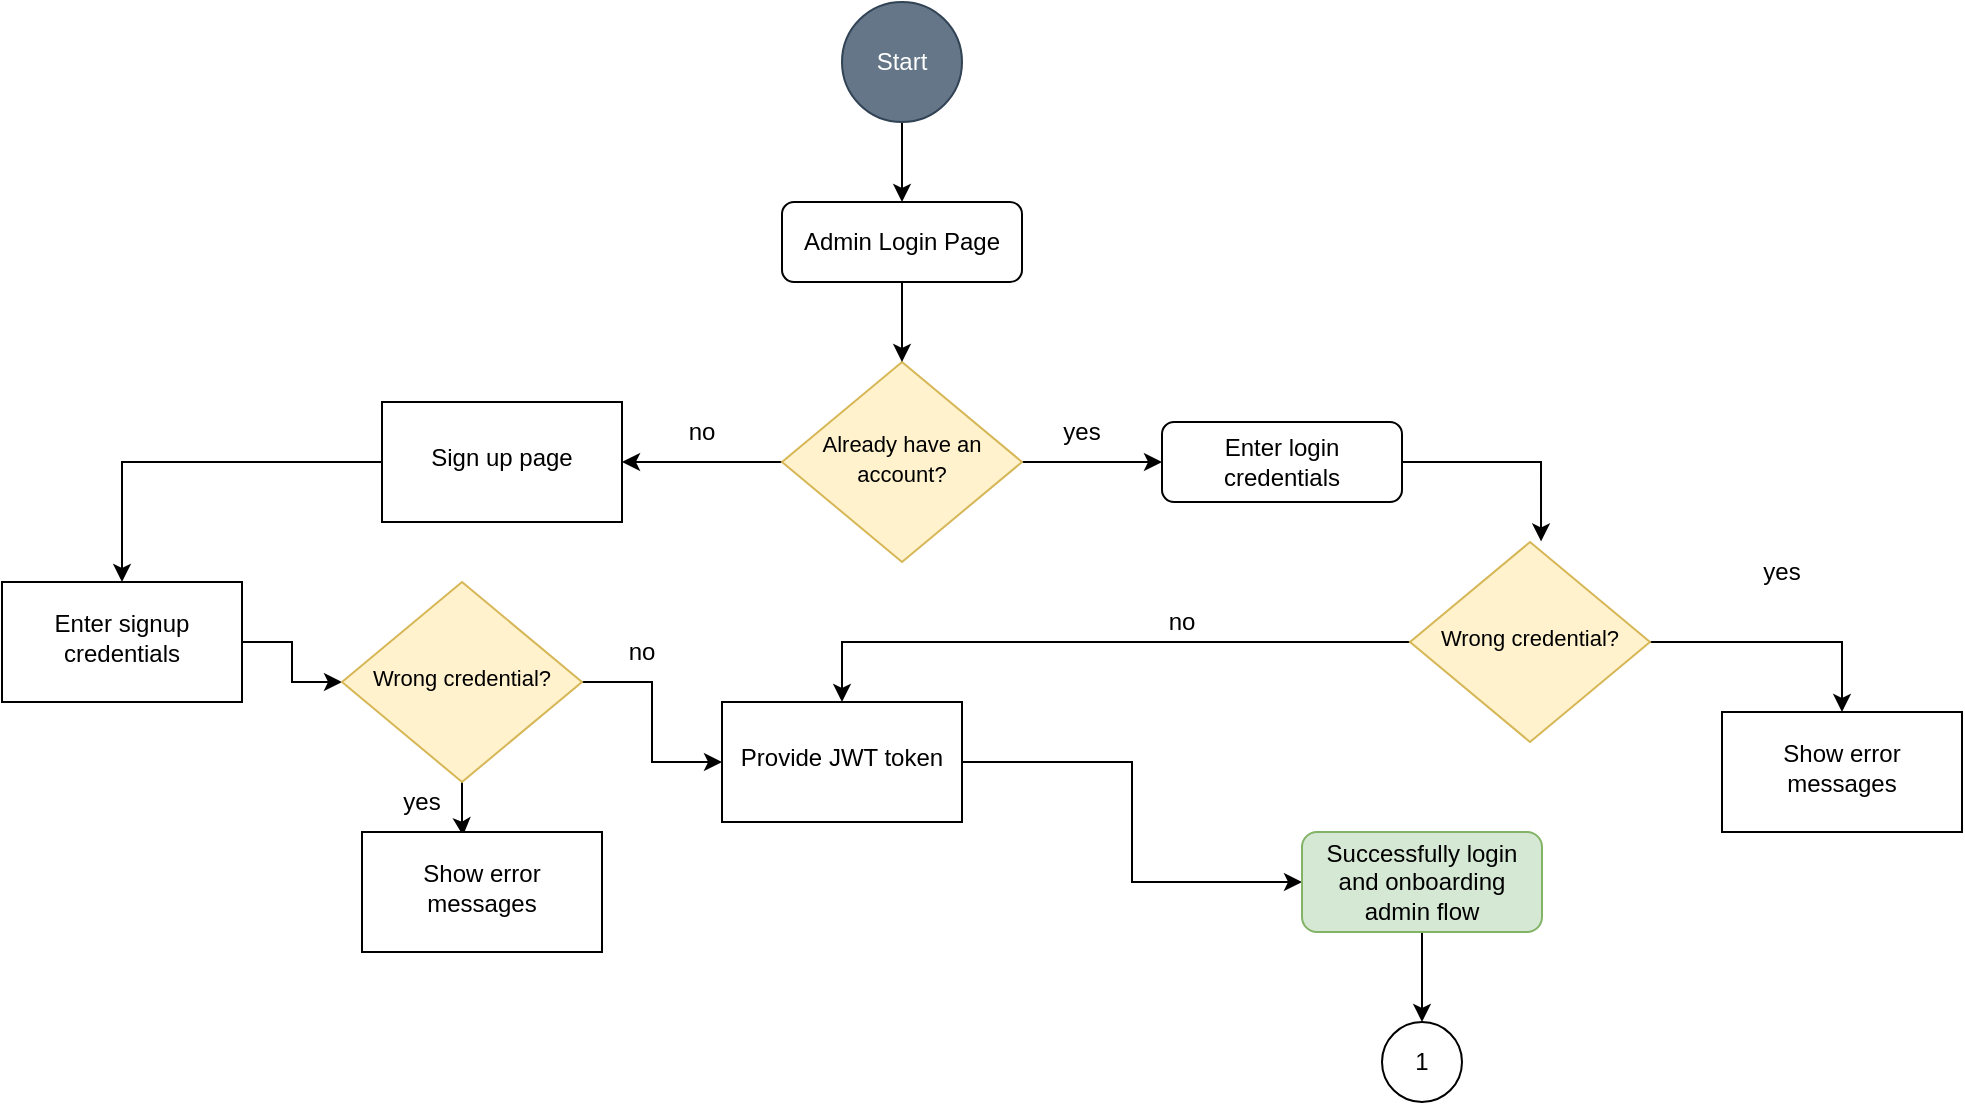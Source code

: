 <mxfile version="21.0.8" type="github">
  <diagram id="C5RBs43oDa-KdzZeNtuy" name="Page-1">
    <mxGraphModel dx="3304" dy="695" grid="1" gridSize="10" guides="1" tooltips="1" connect="1" arrows="1" fold="1" page="1" pageScale="1" pageWidth="2000" pageHeight="2000" math="0" shadow="0">
      <root>
        <mxCell id="WIyWlLk6GJQsqaUBKTNV-0" />
        <mxCell id="WIyWlLk6GJQsqaUBKTNV-1" parent="WIyWlLk6GJQsqaUBKTNV-0" />
        <mxCell id="BaSXGq73hNiP6_gF0Rg8-71" value="" style="edgeStyle=orthogonalEdgeStyle;rounded=0;orthogonalLoop=1;jettySize=auto;html=1;" edge="1" parent="WIyWlLk6GJQsqaUBKTNV-1" source="WIyWlLk6GJQsqaUBKTNV-6" target="BaSXGq73hNiP6_gF0Rg8-70">
          <mxGeometry relative="1" as="geometry" />
        </mxCell>
        <mxCell id="BaSXGq73hNiP6_gF0Rg8-97" style="edgeStyle=orthogonalEdgeStyle;rounded=0;orthogonalLoop=1;jettySize=auto;html=1;entryX=0;entryY=0.5;entryDx=0;entryDy=0;" edge="1" parent="WIyWlLk6GJQsqaUBKTNV-1" source="WIyWlLk6GJQsqaUBKTNV-6" target="BaSXGq73hNiP6_gF0Rg8-68">
          <mxGeometry relative="1" as="geometry" />
        </mxCell>
        <mxCell id="WIyWlLk6GJQsqaUBKTNV-6" value="&lt;font style=&quot;font-size: 11px;&quot;&gt;Already have an account?&lt;/font&gt;" style="rhombus;whiteSpace=wrap;html=1;shadow=0;fontFamily=Helvetica;fontSize=12;align=center;strokeWidth=1;spacing=6;spacingTop=-4;fillColor=#fff2cc;strokeColor=#d6b656;" parent="WIyWlLk6GJQsqaUBKTNV-1" vertex="1">
          <mxGeometry x="160" y="230" width="120" height="100" as="geometry" />
        </mxCell>
        <mxCell id="BaSXGq73hNiP6_gF0Rg8-75" style="edgeStyle=orthogonalEdgeStyle;rounded=0;orthogonalLoop=1;jettySize=auto;html=1;entryX=0.5;entryY=0;entryDx=0;entryDy=0;" edge="1" parent="WIyWlLk6GJQsqaUBKTNV-1" source="WIyWlLk6GJQsqaUBKTNV-7" target="WIyWlLk6GJQsqaUBKTNV-6">
          <mxGeometry relative="1" as="geometry" />
        </mxCell>
        <mxCell id="WIyWlLk6GJQsqaUBKTNV-7" value="Admin Login Page" style="rounded=1;whiteSpace=wrap;html=1;fontSize=12;glass=0;strokeWidth=1;shadow=0;" parent="WIyWlLk6GJQsqaUBKTNV-1" vertex="1">
          <mxGeometry x="160" y="150" width="120" height="40" as="geometry" />
        </mxCell>
        <mxCell id="BaSXGq73hNiP6_gF0Rg8-98" style="edgeStyle=orthogonalEdgeStyle;rounded=0;orthogonalLoop=1;jettySize=auto;html=1;entryX=0.546;entryY=-0.003;entryDx=0;entryDy=0;entryPerimeter=0;" edge="1" parent="WIyWlLk6GJQsqaUBKTNV-1" source="BaSXGq73hNiP6_gF0Rg8-68" target="BaSXGq73hNiP6_gF0Rg8-96">
          <mxGeometry relative="1" as="geometry" />
        </mxCell>
        <mxCell id="BaSXGq73hNiP6_gF0Rg8-68" value="Enter login credentials" style="rounded=1;whiteSpace=wrap;html=1;fontSize=12;glass=0;strokeWidth=1;shadow=0;" vertex="1" parent="WIyWlLk6GJQsqaUBKTNV-1">
          <mxGeometry x="350" y="260" width="120" height="40" as="geometry" />
        </mxCell>
        <mxCell id="BaSXGq73hNiP6_gF0Rg8-78" value="" style="edgeStyle=orthogonalEdgeStyle;rounded=0;orthogonalLoop=1;jettySize=auto;html=1;" edge="1" parent="WIyWlLk6GJQsqaUBKTNV-1" source="BaSXGq73hNiP6_gF0Rg8-70" target="BaSXGq73hNiP6_gF0Rg8-77">
          <mxGeometry relative="1" as="geometry" />
        </mxCell>
        <mxCell id="BaSXGq73hNiP6_gF0Rg8-70" value="Sign up page" style="whiteSpace=wrap;html=1;shadow=0;strokeWidth=1;spacing=6;spacingTop=-4;" vertex="1" parent="WIyWlLk6GJQsqaUBKTNV-1">
          <mxGeometry x="-40" y="250" width="120" height="60" as="geometry" />
        </mxCell>
        <mxCell id="BaSXGq73hNiP6_gF0Rg8-73" value="no" style="text;strokeColor=none;align=center;fillColor=none;html=1;verticalAlign=middle;whiteSpace=wrap;rounded=0;" vertex="1" parent="WIyWlLk6GJQsqaUBKTNV-1">
          <mxGeometry x="90" y="250" width="60" height="30" as="geometry" />
        </mxCell>
        <mxCell id="BaSXGq73hNiP6_gF0Rg8-92" style="edgeStyle=orthogonalEdgeStyle;rounded=0;orthogonalLoop=1;jettySize=auto;html=1;" edge="1" parent="WIyWlLk6GJQsqaUBKTNV-1" source="BaSXGq73hNiP6_gF0Rg8-77" target="BaSXGq73hNiP6_gF0Rg8-91">
          <mxGeometry relative="1" as="geometry" />
        </mxCell>
        <mxCell id="BaSXGq73hNiP6_gF0Rg8-77" value="Enter signup credentials" style="whiteSpace=wrap;html=1;shadow=0;strokeWidth=1;spacing=6;spacingTop=-4;" vertex="1" parent="WIyWlLk6GJQsqaUBKTNV-1">
          <mxGeometry x="-230" y="340" width="120" height="60" as="geometry" />
        </mxCell>
        <mxCell id="BaSXGq73hNiP6_gF0Rg8-87" style="edgeStyle=orthogonalEdgeStyle;rounded=0;orthogonalLoop=1;jettySize=auto;html=1;entryX=0;entryY=0.5;entryDx=0;entryDy=0;" edge="1" parent="WIyWlLk6GJQsqaUBKTNV-1" source="BaSXGq73hNiP6_gF0Rg8-79" target="BaSXGq73hNiP6_gF0Rg8-88">
          <mxGeometry relative="1" as="geometry">
            <mxPoint x="360" y="360.0" as="targetPoint" />
          </mxGeometry>
        </mxCell>
        <mxCell id="BaSXGq73hNiP6_gF0Rg8-79" value="Provide JWT token" style="whiteSpace=wrap;html=1;shadow=0;strokeWidth=1;spacing=6;spacingTop=-4;" vertex="1" parent="WIyWlLk6GJQsqaUBKTNV-1">
          <mxGeometry x="130" y="400" width="120" height="60" as="geometry" />
        </mxCell>
        <mxCell id="BaSXGq73hNiP6_gF0Rg8-81" value="Show error messages" style="whiteSpace=wrap;html=1;shadow=0;strokeWidth=1;spacing=6;spacingTop=-4;" vertex="1" parent="WIyWlLk6GJQsqaUBKTNV-1">
          <mxGeometry x="630" y="405" width="120" height="60" as="geometry" />
        </mxCell>
        <mxCell id="BaSXGq73hNiP6_gF0Rg8-83" value="yes" style="text;strokeColor=none;align=center;fillColor=none;html=1;verticalAlign=middle;whiteSpace=wrap;rounded=0;" vertex="1" parent="WIyWlLk6GJQsqaUBKTNV-1">
          <mxGeometry x="-50" y="435" width="60" height="30" as="geometry" />
        </mxCell>
        <mxCell id="BaSXGq73hNiP6_gF0Rg8-84" value="no" style="text;strokeColor=none;align=center;fillColor=none;html=1;verticalAlign=middle;whiteSpace=wrap;rounded=0;" vertex="1" parent="WIyWlLk6GJQsqaUBKTNV-1">
          <mxGeometry x="60" y="360" width="60" height="30" as="geometry" />
        </mxCell>
        <mxCell id="BaSXGq73hNiP6_gF0Rg8-152" style="edgeStyle=orthogonalEdgeStyle;rounded=0;orthogonalLoop=1;jettySize=auto;html=1;entryX=0.5;entryY=0;entryDx=0;entryDy=0;" edge="1" parent="WIyWlLk6GJQsqaUBKTNV-1" source="BaSXGq73hNiP6_gF0Rg8-88" target="BaSXGq73hNiP6_gF0Rg8-118">
          <mxGeometry relative="1" as="geometry" />
        </mxCell>
        <mxCell id="BaSXGq73hNiP6_gF0Rg8-88" value="Successfully login and onboarding admin flow" style="rounded=1;whiteSpace=wrap;html=1;fontSize=12;glass=0;strokeWidth=1;shadow=0;fillColor=#d5e8d4;strokeColor=#82b366;" vertex="1" parent="WIyWlLk6GJQsqaUBKTNV-1">
          <mxGeometry x="420" y="465" width="120" height="50" as="geometry" />
        </mxCell>
        <mxCell id="BaSXGq73hNiP6_gF0Rg8-90" value="yes" style="text;strokeColor=none;align=center;fillColor=none;html=1;verticalAlign=middle;whiteSpace=wrap;rounded=0;" vertex="1" parent="WIyWlLk6GJQsqaUBKTNV-1">
          <mxGeometry x="630" y="320" width="60" height="30" as="geometry" />
        </mxCell>
        <mxCell id="BaSXGq73hNiP6_gF0Rg8-95" style="edgeStyle=orthogonalEdgeStyle;rounded=0;orthogonalLoop=1;jettySize=auto;html=1;entryX=0;entryY=0.5;entryDx=0;entryDy=0;" edge="1" parent="WIyWlLk6GJQsqaUBKTNV-1" source="BaSXGq73hNiP6_gF0Rg8-91" target="BaSXGq73hNiP6_gF0Rg8-79">
          <mxGeometry relative="1" as="geometry" />
        </mxCell>
        <mxCell id="BaSXGq73hNiP6_gF0Rg8-153" style="edgeStyle=orthogonalEdgeStyle;rounded=0;orthogonalLoop=1;jettySize=auto;html=1;entryX=0.421;entryY=0.03;entryDx=0;entryDy=0;entryPerimeter=0;" edge="1" parent="WIyWlLk6GJQsqaUBKTNV-1" source="BaSXGq73hNiP6_gF0Rg8-91" target="BaSXGq73hNiP6_gF0Rg8-105">
          <mxGeometry relative="1" as="geometry" />
        </mxCell>
        <mxCell id="BaSXGq73hNiP6_gF0Rg8-91" value="&lt;font style=&quot;font-size: 11px;&quot;&gt;Wrong credential?&lt;/font&gt;" style="rhombus;whiteSpace=wrap;html=1;shadow=0;fontFamily=Helvetica;fontSize=12;align=center;strokeWidth=1;spacing=6;spacingTop=-4;fillColor=#fff2cc;strokeColor=#d6b656;" vertex="1" parent="WIyWlLk6GJQsqaUBKTNV-1">
          <mxGeometry x="-60" y="340" width="120" height="100" as="geometry" />
        </mxCell>
        <mxCell id="BaSXGq73hNiP6_gF0Rg8-99" style="edgeStyle=orthogonalEdgeStyle;rounded=0;orthogonalLoop=1;jettySize=auto;html=1;entryX=0.5;entryY=0;entryDx=0;entryDy=0;" edge="1" parent="WIyWlLk6GJQsqaUBKTNV-1" source="BaSXGq73hNiP6_gF0Rg8-96" target="BaSXGq73hNiP6_gF0Rg8-79">
          <mxGeometry relative="1" as="geometry" />
        </mxCell>
        <mxCell id="BaSXGq73hNiP6_gF0Rg8-103" style="edgeStyle=orthogonalEdgeStyle;rounded=0;orthogonalLoop=1;jettySize=auto;html=1;entryX=0.5;entryY=0;entryDx=0;entryDy=0;" edge="1" parent="WIyWlLk6GJQsqaUBKTNV-1" source="BaSXGq73hNiP6_gF0Rg8-96" target="BaSXGq73hNiP6_gF0Rg8-81">
          <mxGeometry relative="1" as="geometry" />
        </mxCell>
        <mxCell id="BaSXGq73hNiP6_gF0Rg8-96" value="&lt;font style=&quot;font-size: 11px;&quot;&gt;Wrong credential?&lt;/font&gt;" style="rhombus;whiteSpace=wrap;html=1;shadow=0;fontFamily=Helvetica;fontSize=12;align=center;strokeWidth=1;spacing=6;spacingTop=-4;fillColor=#fff2cc;strokeColor=#d6b656;" vertex="1" parent="WIyWlLk6GJQsqaUBKTNV-1">
          <mxGeometry x="474" y="320" width="120" height="100" as="geometry" />
        </mxCell>
        <mxCell id="BaSXGq73hNiP6_gF0Rg8-101" value="no" style="text;strokeColor=none;align=center;fillColor=none;html=1;verticalAlign=middle;whiteSpace=wrap;rounded=0;" vertex="1" parent="WIyWlLk6GJQsqaUBKTNV-1">
          <mxGeometry x="330" y="345" width="60" height="30" as="geometry" />
        </mxCell>
        <mxCell id="BaSXGq73hNiP6_gF0Rg8-104" value="yes" style="text;strokeColor=none;align=center;fillColor=none;html=1;verticalAlign=middle;whiteSpace=wrap;rounded=0;" vertex="1" parent="WIyWlLk6GJQsqaUBKTNV-1">
          <mxGeometry x="280" y="250" width="60" height="30" as="geometry" />
        </mxCell>
        <mxCell id="BaSXGq73hNiP6_gF0Rg8-105" value="Show error messages" style="whiteSpace=wrap;html=1;shadow=0;strokeWidth=1;spacing=6;spacingTop=-4;" vertex="1" parent="WIyWlLk6GJQsqaUBKTNV-1">
          <mxGeometry x="-50" y="465" width="120" height="60" as="geometry" />
        </mxCell>
        <mxCell id="BaSXGq73hNiP6_gF0Rg8-110" style="edgeStyle=orthogonalEdgeStyle;rounded=0;orthogonalLoop=1;jettySize=auto;html=1;entryX=0.5;entryY=0;entryDx=0;entryDy=0;" edge="1" parent="WIyWlLk6GJQsqaUBKTNV-1" source="BaSXGq73hNiP6_gF0Rg8-108" target="WIyWlLk6GJQsqaUBKTNV-7">
          <mxGeometry relative="1" as="geometry" />
        </mxCell>
        <mxCell id="BaSXGq73hNiP6_gF0Rg8-108" value="Start" style="ellipse;whiteSpace=wrap;html=1;aspect=fixed;fillColor=#647687;fontColor=#ffffff;strokeColor=#314354;" vertex="1" parent="WIyWlLk6GJQsqaUBKTNV-1">
          <mxGeometry x="190" y="50" width="60" height="60" as="geometry" />
        </mxCell>
        <mxCell id="BaSXGq73hNiP6_gF0Rg8-118" value="1" style="ellipse;whiteSpace=wrap;html=1;aspect=fixed;" vertex="1" parent="WIyWlLk6GJQsqaUBKTNV-1">
          <mxGeometry x="460" y="560" width="40" height="40" as="geometry" />
        </mxCell>
      </root>
    </mxGraphModel>
  </diagram>
</mxfile>

